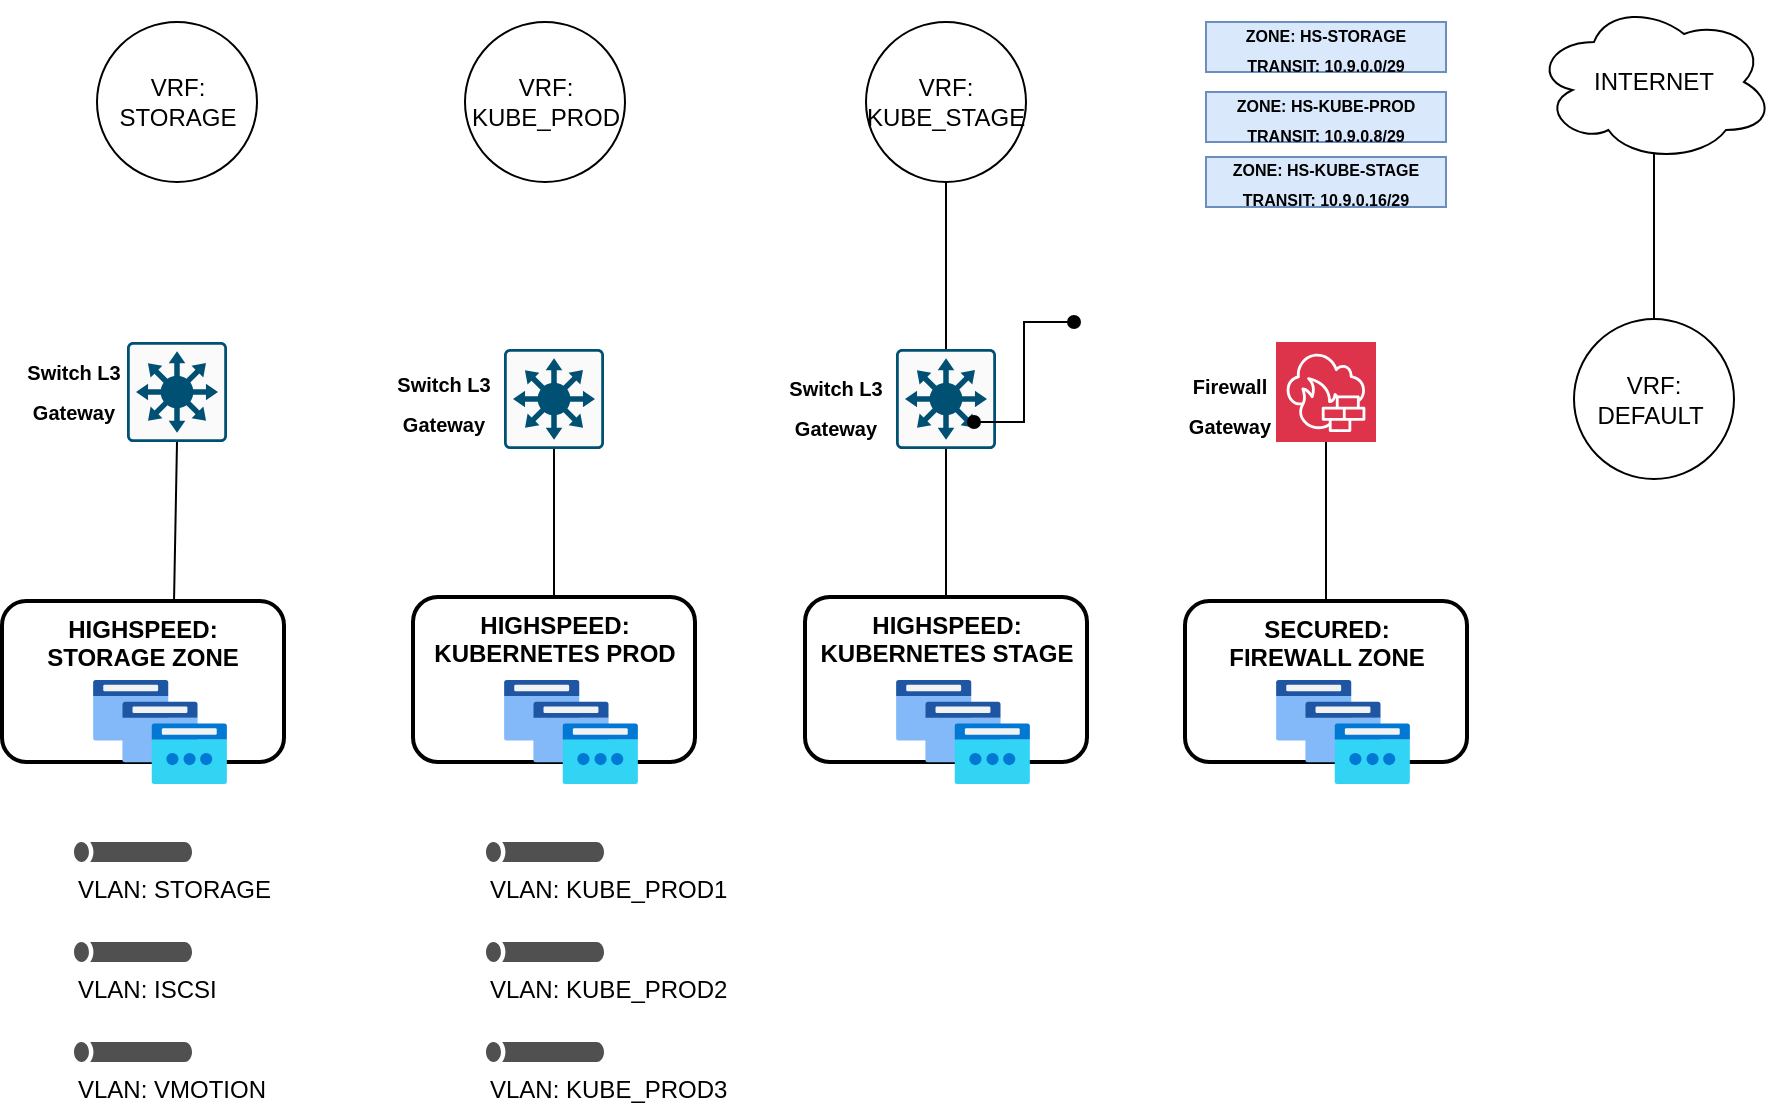 <mxfile version="24.7.8">
  <diagram name="Page-1" id="DfgF07pSp3SU1vPiNN7P">
    <mxGraphModel dx="1650" dy="499" grid="1" gridSize="10" guides="1" tooltips="1" connect="1" arrows="1" fold="1" page="1" pageScale="1" pageWidth="1100" pageHeight="850" math="0" shadow="0">
      <root>
        <mxCell id="0" />
        <mxCell id="1" parent="0" />
        <mxCell id="8cZCbVJFZoDK88C4Q4Ue-1" value="" style="sketch=0;points=[[0.015,0.015,0],[0.985,0.015,0],[0.985,0.985,0],[0.015,0.985,0],[0.25,0,0],[0.5,0,0],[0.75,0,0],[1,0.25,0],[1,0.5,0],[1,0.75,0],[0.75,1,0],[0.5,1,0],[0.25,1,0],[0,0.75,0],[0,0.5,0],[0,0.25,0]];verticalLabelPosition=bottom;html=1;verticalAlign=top;aspect=fixed;align=center;pointerEvents=1;shape=mxgraph.cisco19.rect;prIcon=l3_switch;fillColor=#FAFAFA;strokeColor=#005073;" parent="1" vertex="1">
          <mxGeometry x="-665" y="233.5" width="50" height="50" as="geometry" />
        </mxCell>
        <mxCell id="8cZCbVJFZoDK88C4Q4Ue-3" value="" style="sketch=0;points=[[0.015,0.015,0],[0.985,0.015,0],[0.985,0.985,0],[0.015,0.985,0],[0.25,0,0],[0.5,0,0],[0.75,0,0],[1,0.25,0],[1,0.5,0],[1,0.75,0],[0.75,1,0],[0.5,1,0],[0.25,1,0],[0,0.75,0],[0,0.5,0],[0,0.25,0]];verticalLabelPosition=bottom;html=1;verticalAlign=top;aspect=fixed;align=center;pointerEvents=1;shape=mxgraph.cisco19.rect;prIcon=l3_switch;fillColor=#FAFAFA;strokeColor=#005073;" parent="1" vertex="1">
          <mxGeometry x="-469" y="233.5" width="50" height="50" as="geometry" />
        </mxCell>
        <mxCell id="8cZCbVJFZoDK88C4Q4Ue-4" value="" style="sketch=0;points=[[0,0,0],[0.25,0,0],[0.5,0,0],[0.75,0,0],[1,0,0],[0,1,0],[0.25,1,0],[0.5,1,0],[0.75,1,0],[1,1,0],[0,0.25,0],[0,0.5,0],[0,0.75,0],[1,0.25,0],[1,0.5,0],[1,0.75,0]];outlineConnect=0;fontColor=#232F3E;fillColor=#DD344C;strokeColor=#ffffff;dashed=0;verticalLabelPosition=bottom;verticalAlign=top;align=center;html=1;fontSize=12;fontStyle=0;aspect=fixed;shape=mxgraph.aws4.resourceIcon;resIcon=mxgraph.aws4.network_firewall;" parent="1" vertex="1">
          <mxGeometry x="-279" y="230" width="50" height="50" as="geometry" />
        </mxCell>
        <mxCell id="8cZCbVJFZoDK88C4Q4Ue-5" value="" style="sketch=0;points=[[0.015,0.015,0],[0.985,0.015,0],[0.985,0.985,0],[0.015,0.985,0],[0.25,0,0],[0.5,0,0],[0.75,0,0],[1,0.25,0],[1,0.5,0],[1,0.75,0],[0.75,1,0],[0.5,1,0],[0.25,1,0],[0,0.75,0],[0,0.5,0],[0,0.25,0]];verticalLabelPosition=bottom;html=1;verticalAlign=top;aspect=fixed;align=center;pointerEvents=1;shape=mxgraph.cisco19.rect;prIcon=l3_switch;fillColor=#FAFAFA;strokeColor=#005073;" parent="1" vertex="1">
          <mxGeometry x="-853.5" y="230" width="50" height="50" as="geometry" />
        </mxCell>
        <mxCell id="8cZCbVJFZoDK88C4Q4Ue-6" value="HIGHSPEED:&lt;div&gt;STORAGE ZONE&lt;/div&gt;" style="rounded=1;whiteSpace=wrap;html=1;fillColor=none;strokeWidth=2;verticalAlign=top;fontStyle=1" parent="1" vertex="1">
          <mxGeometry x="-916" y="359.5" width="141" height="80.5" as="geometry" />
        </mxCell>
        <mxCell id="8cZCbVJFZoDK88C4Q4Ue-7" value="HIGHSPEED: KUBERNETES PROD" style="rounded=1;whiteSpace=wrap;html=1;fillColor=none;strokeWidth=2;verticalAlign=top;fontStyle=1" parent="1" vertex="1">
          <mxGeometry x="-710.5" y="357.5" width="141" height="82.5" as="geometry" />
        </mxCell>
        <mxCell id="8cZCbVJFZoDK88C4Q4Ue-8" value="HIGHSPEED: KUBERNETES STAGE" style="rounded=1;whiteSpace=wrap;html=1;fillColor=none;strokeWidth=2;verticalAlign=top;fontStyle=1" parent="1" vertex="1">
          <mxGeometry x="-514.5" y="357.5" width="141" height="82.5" as="geometry" />
        </mxCell>
        <mxCell id="8cZCbVJFZoDK88C4Q4Ue-9" value="SECURED:&lt;div&gt;FIREWALL ZONE&lt;/div&gt;" style="rounded=1;whiteSpace=wrap;html=1;fillColor=none;strokeWidth=2;verticalAlign=top;fontStyle=1" parent="1" vertex="1">
          <mxGeometry x="-324.5" y="359.5" width="141" height="80.5" as="geometry" />
        </mxCell>
        <mxCell id="8cZCbVJFZoDK88C4Q4Ue-10" value="&lt;font style=&quot;font-size: 10px;&quot;&gt;&lt;b&gt;Switch L3 Gateway&lt;/b&gt;&lt;/font&gt;" style="text;html=1;align=center;verticalAlign=middle;whiteSpace=wrap;rounded=0;fontSize=16;" parent="1" vertex="1">
          <mxGeometry x="-529" y="245.5" width="60" height="30" as="geometry" />
        </mxCell>
        <mxCell id="8cZCbVJFZoDK88C4Q4Ue-11" value="&lt;font style=&quot;font-size: 10px;&quot;&gt;&lt;b&gt;Switch L3 Gateway&lt;/b&gt;&lt;/font&gt;" style="text;html=1;align=center;verticalAlign=middle;whiteSpace=wrap;rounded=0;fontSize=16;" parent="1" vertex="1">
          <mxGeometry x="-725" y="243.5" width="60" height="30" as="geometry" />
        </mxCell>
        <mxCell id="8cZCbVJFZoDK88C4Q4Ue-12" value="&lt;font style=&quot;font-size: 10px;&quot;&gt;&lt;b&gt;Switch L3 Gateway&lt;/b&gt;&lt;/font&gt;" style="text;html=1;align=center;verticalAlign=middle;whiteSpace=wrap;rounded=0;fontSize=16;" parent="1" vertex="1">
          <mxGeometry x="-910.5" y="237.5" width="60" height="30" as="geometry" />
        </mxCell>
        <mxCell id="8cZCbVJFZoDK88C4Q4Ue-13" value="&lt;font size=&quot;1&quot;&gt;&lt;b&gt;Firewall Gateway&lt;/b&gt;&lt;/font&gt;" style="text;html=1;align=center;verticalAlign=middle;whiteSpace=wrap;rounded=0;fontSize=16;" parent="1" vertex="1">
          <mxGeometry x="-332.5" y="243.5" width="60" height="32" as="geometry" />
        </mxCell>
        <mxCell id="8cZCbVJFZoDK88C4Q4Ue-20" value="" style="image;aspect=fixed;html=1;points=[];align=center;fontSize=12;image=img/lib/azure2/networking/IP_Groups.svg;" parent="1" vertex="1">
          <mxGeometry x="-870.5" y="399" width="67" height="52" as="geometry" />
        </mxCell>
        <mxCell id="8cZCbVJFZoDK88C4Q4Ue-21" value="" style="image;aspect=fixed;html=1;points=[];align=center;fontSize=12;image=img/lib/azure2/networking/IP_Groups.svg;" parent="1" vertex="1">
          <mxGeometry x="-665" y="399" width="67" height="52" as="geometry" />
        </mxCell>
        <mxCell id="8cZCbVJFZoDK88C4Q4Ue-22" value="" style="image;aspect=fixed;html=1;points=[];align=center;fontSize=12;image=img/lib/azure2/networking/IP_Groups.svg;" parent="1" vertex="1">
          <mxGeometry x="-469" y="399" width="67" height="52" as="geometry" />
        </mxCell>
        <mxCell id="8cZCbVJFZoDK88C4Q4Ue-23" value="" style="image;aspect=fixed;html=1;points=[];align=center;fontSize=12;image=img/lib/azure2/networking/IP_Groups.svg;" parent="1" vertex="1">
          <mxGeometry x="-279" y="399" width="67" height="52" as="geometry" />
        </mxCell>
        <mxCell id="8cZCbVJFZoDK88C4Q4Ue-25" value="" style="endArrow=none;html=1;rounded=0;fontSize=12;startSize=8;endSize=8;curved=1;entryX=0.5;entryY=1;entryDx=0;entryDy=0;entryPerimeter=0;" parent="1" edge="1" target="8cZCbVJFZoDK88C4Q4Ue-5">
          <mxGeometry width="50" height="50" relative="1" as="geometry">
            <mxPoint x="-830" y="360" as="sourcePoint" />
            <mxPoint x="-820" y="290" as="targetPoint" />
          </mxGeometry>
        </mxCell>
        <mxCell id="8cZCbVJFZoDK88C4Q4Ue-26" value="" style="endArrow=none;html=1;rounded=0;fontSize=12;startSize=8;endSize=8;curved=1;entryX=0.5;entryY=1;entryDx=0;entryDy=0;entryPerimeter=0;exitX=0.5;exitY=0;exitDx=0;exitDy=0;" parent="1" edge="1" target="8cZCbVJFZoDK88C4Q4Ue-1" source="8cZCbVJFZoDK88C4Q4Ue-7">
          <mxGeometry width="50" height="50" relative="1" as="geometry">
            <mxPoint x="-665" y="340" as="sourcePoint" />
            <mxPoint x="-640" y="300" as="targetPoint" />
          </mxGeometry>
        </mxCell>
        <mxCell id="8cZCbVJFZoDK88C4Q4Ue-27" value="" style="endArrow=none;html=1;rounded=0;fontSize=12;startSize=8;endSize=8;curved=1;entryX=0.5;entryY=1;entryDx=0;entryDy=0;entryPerimeter=0;exitX=0.5;exitY=0;exitDx=0;exitDy=0;" parent="1" edge="1" target="8cZCbVJFZoDK88C4Q4Ue-3" source="8cZCbVJFZoDK88C4Q4Ue-8">
          <mxGeometry width="50" height="50" relative="1" as="geometry">
            <mxPoint x="-490" y="340" as="sourcePoint" />
            <mxPoint x="-460" y="290" as="targetPoint" />
          </mxGeometry>
        </mxCell>
        <mxCell id="8cZCbVJFZoDK88C4Q4Ue-28" value="" style="endArrow=none;html=1;rounded=0;fontSize=12;startSize=8;endSize=8;curved=1;entryX=0.5;entryY=1;entryDx=0;entryDy=0;entryPerimeter=0;exitX=0.5;exitY=0;exitDx=0;exitDy=0;" parent="1" source="8cZCbVJFZoDK88C4Q4Ue-9" target="8cZCbVJFZoDK88C4Q4Ue-4" edge="1">
          <mxGeometry width="50" height="50" relative="1" as="geometry">
            <mxPoint x="-840" y="370" as="sourcePoint" />
            <mxPoint x="-790" y="320" as="targetPoint" />
            <Array as="points">
              <mxPoint x="-254" y="320" />
            </Array>
          </mxGeometry>
        </mxCell>
        <mxCell id="uYjCKVZ8ciypdNTfdeA--7" value="VLAN: STORAGE" style="sketch=0;pointerEvents=1;shadow=0;dashed=0;html=1;strokeColor=none;fillColor=#505050;labelPosition=center;verticalLabelPosition=bottom;verticalAlign=top;outlineConnect=0;align=left;shape=mxgraph.office.servers.tunnel_straight;" vertex="1" parent="1">
          <mxGeometry x="-880" y="480" width="59" height="10" as="geometry" />
        </mxCell>
        <mxCell id="uYjCKVZ8ciypdNTfdeA--9" value="VLAN: ISCSI" style="sketch=0;pointerEvents=1;shadow=0;dashed=0;html=1;strokeColor=none;fillColor=#505050;labelPosition=center;verticalLabelPosition=bottom;verticalAlign=top;outlineConnect=0;align=left;shape=mxgraph.office.servers.tunnel_straight;" vertex="1" parent="1">
          <mxGeometry x="-880" y="530" width="59" height="10" as="geometry" />
        </mxCell>
        <mxCell id="uYjCKVZ8ciypdNTfdeA--10" value="VLAN: VMOTION" style="sketch=0;pointerEvents=1;shadow=0;dashed=0;html=1;strokeColor=none;fillColor=#505050;labelPosition=center;verticalLabelPosition=bottom;verticalAlign=top;outlineConnect=0;align=left;shape=mxgraph.office.servers.tunnel_straight;" vertex="1" parent="1">
          <mxGeometry x="-880" y="580" width="59" height="10" as="geometry" />
        </mxCell>
        <mxCell id="uYjCKVZ8ciypdNTfdeA--13" value="VLAN: KUBE_PROD1" style="sketch=0;pointerEvents=1;shadow=0;dashed=0;html=1;strokeColor=none;fillColor=#505050;labelPosition=center;verticalLabelPosition=bottom;verticalAlign=top;outlineConnect=0;align=left;shape=mxgraph.office.servers.tunnel_straight;" vertex="1" parent="1">
          <mxGeometry x="-674" y="480" width="59" height="10" as="geometry" />
        </mxCell>
        <mxCell id="uYjCKVZ8ciypdNTfdeA--14" value="VLAN: KUBE_PROD2" style="sketch=0;pointerEvents=1;shadow=0;dashed=0;html=1;strokeColor=none;fillColor=#505050;labelPosition=center;verticalLabelPosition=bottom;verticalAlign=top;outlineConnect=0;align=left;shape=mxgraph.office.servers.tunnel_straight;" vertex="1" parent="1">
          <mxGeometry x="-674" y="530" width="59" height="10" as="geometry" />
        </mxCell>
        <mxCell id="uYjCKVZ8ciypdNTfdeA--15" value="VLAN: KUBE_PROD3" style="sketch=0;pointerEvents=1;shadow=0;dashed=0;html=1;strokeColor=none;fillColor=#505050;labelPosition=center;verticalLabelPosition=bottom;verticalAlign=top;outlineConnect=0;align=left;shape=mxgraph.office.servers.tunnel_straight;" vertex="1" parent="1">
          <mxGeometry x="-674" y="580" width="59" height="10" as="geometry" />
        </mxCell>
        <mxCell id="uYjCKVZ8ciypdNTfdeA--16" value="VRF:&lt;div&gt;STORAGE&lt;/div&gt;" style="ellipse;whiteSpace=wrap;html=1;aspect=fixed;" vertex="1" parent="1">
          <mxGeometry x="-868.5" y="70" width="80" height="80" as="geometry" />
        </mxCell>
        <mxCell id="uYjCKVZ8ciypdNTfdeA--17" value="VRF: KUBE_PROD" style="ellipse;whiteSpace=wrap;html=1;aspect=fixed;" vertex="1" parent="1">
          <mxGeometry x="-684.5" y="70" width="80" height="80" as="geometry" />
        </mxCell>
        <mxCell id="uYjCKVZ8ciypdNTfdeA--18" value="VRF: KUBE_STAGE" style="ellipse;whiteSpace=wrap;html=1;aspect=fixed;" vertex="1" parent="1">
          <mxGeometry x="-484" y="70" width="80" height="80" as="geometry" />
        </mxCell>
        <mxCell id="uYjCKVZ8ciypdNTfdeA--19" value="VRF: DEFAULT&amp;nbsp;" style="ellipse;whiteSpace=wrap;html=1;aspect=fixed;" vertex="1" parent="1">
          <mxGeometry x="-130" y="218.5" width="80" height="80" as="geometry" />
        </mxCell>
        <mxCell id="uYjCKVZ8ciypdNTfdeA--20" value="&lt;font style=&quot;font-size: 8px;&quot;&gt;&lt;b&gt;ZONE: HS-STORAGE&lt;/b&gt;&lt;/font&gt;&lt;div&gt;&lt;font style=&quot;font-size: 8px;&quot;&gt;&lt;b&gt;TRANSIT: 10.9.0.0/29&lt;/b&gt;&lt;/font&gt;&lt;/div&gt;" style="rounded=0;whiteSpace=wrap;html=1;fillColor=#dae8fc;strokeColor=#6c8ebf;" vertex="1" parent="1">
          <mxGeometry x="-314" y="70" width="120" height="25" as="geometry" />
        </mxCell>
        <mxCell id="uYjCKVZ8ciypdNTfdeA--22" value="&lt;font style=&quot;font-size: 8px;&quot;&gt;&lt;b&gt;ZONE: HS-KUBE-PROD&lt;/b&gt;&lt;/font&gt;&lt;div&gt;&lt;font style=&quot;font-size: 8px;&quot;&gt;&lt;b&gt;TRANSIT: 10.9.0.8/29&lt;/b&gt;&lt;/font&gt;&lt;/div&gt;" style="rounded=0;whiteSpace=wrap;html=1;fillColor=#dae8fc;strokeColor=#6c8ebf;" vertex="1" parent="1">
          <mxGeometry x="-314" y="105" width="120" height="25" as="geometry" />
        </mxCell>
        <mxCell id="uYjCKVZ8ciypdNTfdeA--23" value="&lt;font style=&quot;font-size: 8px;&quot;&gt;&lt;b&gt;ZONE: HS-KUBE-STAGE&lt;/b&gt;&lt;/font&gt;&lt;div&gt;&lt;font style=&quot;font-size: 8px;&quot;&gt;&lt;b&gt;TRANSIT: 10.9.0.16/29&lt;/b&gt;&lt;/font&gt;&lt;/div&gt;" style="rounded=0;whiteSpace=wrap;html=1;fillColor=#dae8fc;strokeColor=#6c8ebf;" vertex="1" parent="1">
          <mxGeometry x="-314" y="137.5" width="120" height="25" as="geometry" />
        </mxCell>
        <mxCell id="uYjCKVZ8ciypdNTfdeA--24" value="INTERNET" style="ellipse;shape=cloud;whiteSpace=wrap;html=1;" vertex="1" parent="1">
          <mxGeometry x="-150" y="60" width="120" height="80" as="geometry" />
        </mxCell>
        <mxCell id="uYjCKVZ8ciypdNTfdeA--25" value="" style="endArrow=none;html=1;rounded=0;fontSize=12;startSize=8;endSize=8;curved=1;exitX=0.5;exitY=0;exitDx=0;exitDy=0;" edge="1" parent="1" source="uYjCKVZ8ciypdNTfdeA--19">
          <mxGeometry width="50" height="50" relative="1" as="geometry">
            <mxPoint x="-70" y="210" as="sourcePoint" />
            <mxPoint x="-90" y="136" as="targetPoint" />
            <Array as="points">
              <mxPoint x="-90" y="190" />
            </Array>
          </mxGeometry>
        </mxCell>
        <mxCell id="uYjCKVZ8ciypdNTfdeA--28" value="" style="endArrow=none;html=1;rounded=0;fontSize=12;startSize=8;endSize=8;curved=1;exitX=0.5;exitY=0;exitDx=0;exitDy=0;exitPerimeter=0;entryX=0.5;entryY=1;entryDx=0;entryDy=0;" edge="1" parent="1" source="8cZCbVJFZoDK88C4Q4Ue-3" target="uYjCKVZ8ciypdNTfdeA--18">
          <mxGeometry width="50" height="50" relative="1" as="geometry">
            <mxPoint x="-450" y="230" as="sourcePoint" />
            <mxPoint x="-420" y="140" as="targetPoint" />
          </mxGeometry>
        </mxCell>
        <mxCell id="uYjCKVZ8ciypdNTfdeA--30" value="" style="edgeStyle=elbowEdgeStyle;elbow=horizontal;endArrow=oval;html=1;curved=0;rounded=0;fontSize=12;endFill=1;startArrow=oval;startFill=1;" edge="1" parent="1">
          <mxGeometry width="50" height="50" relative="1" as="geometry">
            <mxPoint x="-430" y="270" as="sourcePoint" />
            <mxPoint x="-380" y="220" as="targetPoint" />
          </mxGeometry>
        </mxCell>
      </root>
    </mxGraphModel>
  </diagram>
</mxfile>
